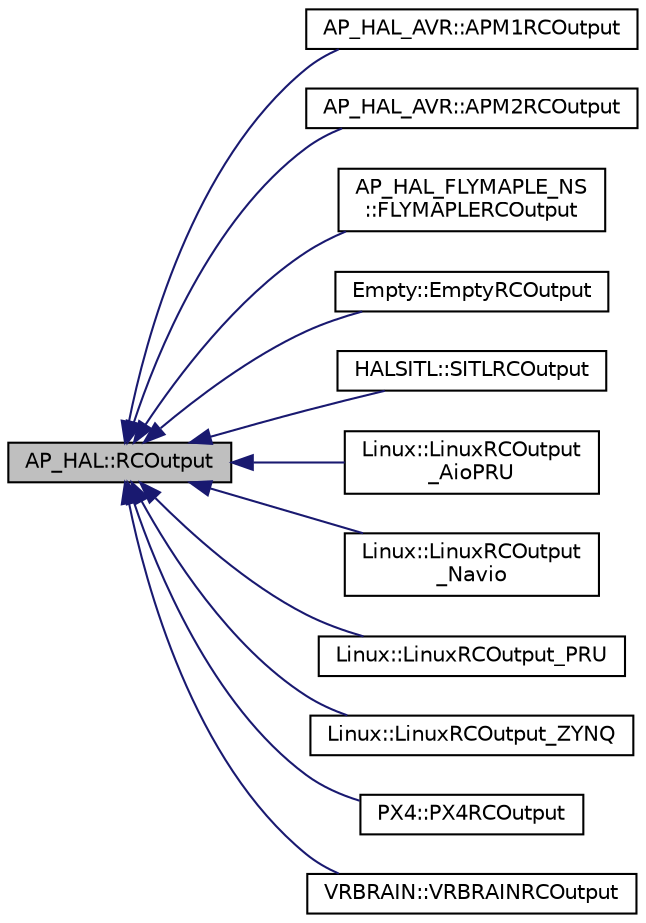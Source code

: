 digraph "AP_HAL::RCOutput"
{
 // INTERACTIVE_SVG=YES
  edge [fontname="Helvetica",fontsize="10",labelfontname="Helvetica",labelfontsize="10"];
  node [fontname="Helvetica",fontsize="10",shape=record];
  rankdir="LR";
  Node1 [label="AP_HAL::RCOutput",height=0.2,width=0.4,color="black", fillcolor="grey75", style="filled" fontcolor="black"];
  Node1 -> Node2 [dir="back",color="midnightblue",fontsize="10",style="solid",fontname="Helvetica"];
  Node2 [label="AP_HAL_AVR::APM1RCOutput",height=0.2,width=0.4,color="black", fillcolor="white", style="filled",URL="$classAP__HAL__AVR_1_1APM1RCOutput.html"];
  Node1 -> Node3 [dir="back",color="midnightblue",fontsize="10",style="solid",fontname="Helvetica"];
  Node3 [label="AP_HAL_AVR::APM2RCOutput",height=0.2,width=0.4,color="black", fillcolor="white", style="filled",URL="$classAP__HAL__AVR_1_1APM2RCOutput.html"];
  Node1 -> Node4 [dir="back",color="midnightblue",fontsize="10",style="solid",fontname="Helvetica"];
  Node4 [label="AP_HAL_FLYMAPLE_NS\l::FLYMAPLERCOutput",height=0.2,width=0.4,color="black", fillcolor="white", style="filled",URL="$classAP__HAL__FLYMAPLE__NS_1_1FLYMAPLERCOutput.html"];
  Node1 -> Node5 [dir="back",color="midnightblue",fontsize="10",style="solid",fontname="Helvetica"];
  Node5 [label="Empty::EmptyRCOutput",height=0.2,width=0.4,color="black", fillcolor="white", style="filled",URL="$classEmpty_1_1EmptyRCOutput.html"];
  Node1 -> Node6 [dir="back",color="midnightblue",fontsize="10",style="solid",fontname="Helvetica"];
  Node6 [label="HALSITL::SITLRCOutput",height=0.2,width=0.4,color="black", fillcolor="white", style="filled",URL="$classHALSITL_1_1SITLRCOutput.html"];
  Node1 -> Node7 [dir="back",color="midnightblue",fontsize="10",style="solid",fontname="Helvetica"];
  Node7 [label="Linux::LinuxRCOutput\l_AioPRU",height=0.2,width=0.4,color="black", fillcolor="white", style="filled",URL="$classLinux_1_1LinuxRCOutput__AioPRU.html"];
  Node1 -> Node8 [dir="back",color="midnightblue",fontsize="10",style="solid",fontname="Helvetica"];
  Node8 [label="Linux::LinuxRCOutput\l_Navio",height=0.2,width=0.4,color="black", fillcolor="white", style="filled",URL="$classLinux_1_1LinuxRCOutput__Navio.html"];
  Node1 -> Node9 [dir="back",color="midnightblue",fontsize="10",style="solid",fontname="Helvetica"];
  Node9 [label="Linux::LinuxRCOutput_PRU",height=0.2,width=0.4,color="black", fillcolor="white", style="filled",URL="$classLinux_1_1LinuxRCOutput__PRU.html"];
  Node1 -> Node10 [dir="back",color="midnightblue",fontsize="10",style="solid",fontname="Helvetica"];
  Node10 [label="Linux::LinuxRCOutput_ZYNQ",height=0.2,width=0.4,color="black", fillcolor="white", style="filled",URL="$classLinux_1_1LinuxRCOutput__ZYNQ.html"];
  Node1 -> Node11 [dir="back",color="midnightblue",fontsize="10",style="solid",fontname="Helvetica"];
  Node11 [label="PX4::PX4RCOutput",height=0.2,width=0.4,color="black", fillcolor="white", style="filled",URL="$classPX4_1_1PX4RCOutput.html"];
  Node1 -> Node12 [dir="back",color="midnightblue",fontsize="10",style="solid",fontname="Helvetica"];
  Node12 [label="VRBRAIN::VRBRAINRCOutput",height=0.2,width=0.4,color="black", fillcolor="white", style="filled",URL="$classVRBRAIN_1_1VRBRAINRCOutput.html"];
}
